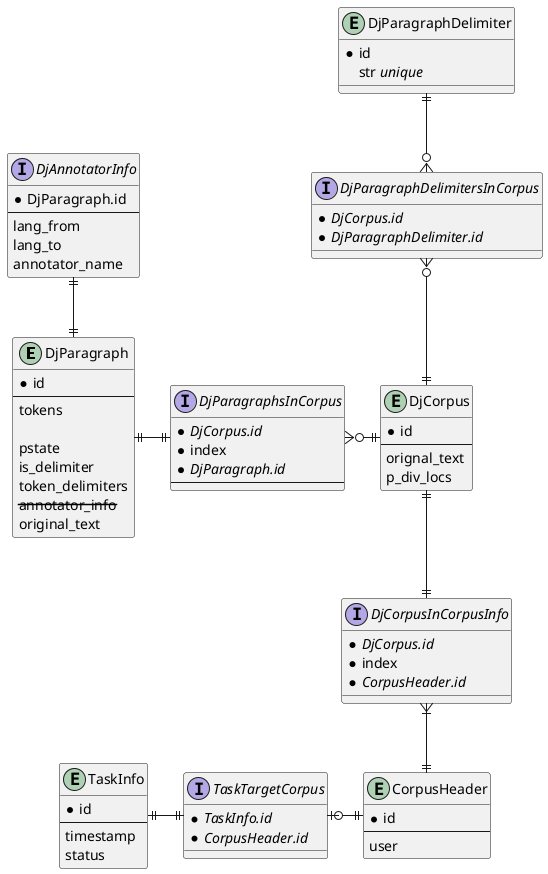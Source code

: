 @startuml

entity DjParagraph {
	* id
	--
	tokens

	pstate
	is_delimiter
	token_delimiters
	<strike>annotator_info</strike>
	original_text
}

interface DjAnnotatorInfo {
	*DjParagraph.id
	--
	lang_from
	lang_to
	annotator_name
}
DjParagraph ||-up-|| DjAnnotatorInfo

entity DjCorpus {
	* id
	--
	orignal_text
	p_div_locs
}

interface DjParagraphsInCorpus {
	* //DjCorpus.id//
	* index
	* //DjParagraph.id//
	--
}
DjParagraph ||-right-|| DjParagraphsInCorpus
DjParagraphsInCorpus }o-right-|| DjCorpus

entity DjParagraphDelimiter {
	* id
	str //unique//
}

interface DjParagraphDelimitersInCorpus {
	* //DjCorpus.id//
	* //DjParagraphDelimiter.id//
}
DjCorpus ||-up-o{ DjParagraphDelimitersInCorpus
DjParagraphDelimitersInCorpus }o-up-|| DjParagraphDelimiter

entity CorpusHeader {
	* id
	---
	user
}

interface DjCorpusInCorpusInfo {
	* //DjCorpus.id//
	* index
	* //CorpusHeader.id//
}
DjCorpus ||-down-|| DjCorpusInCorpusInfo
DjCorpusInCorpusInfo }|-down-|| CorpusHeader

entity TaskInfo {
	* id
	--
	timestamp
	status
}

interface TaskTargetCorpus {
	* //TaskInfo.id//
	* //CorpusHeader.id//
}
CorpusHeader ||-left-o| TaskTargetCorpus
TaskTargetCorpus ||-left-|| TaskInfo

@enduml